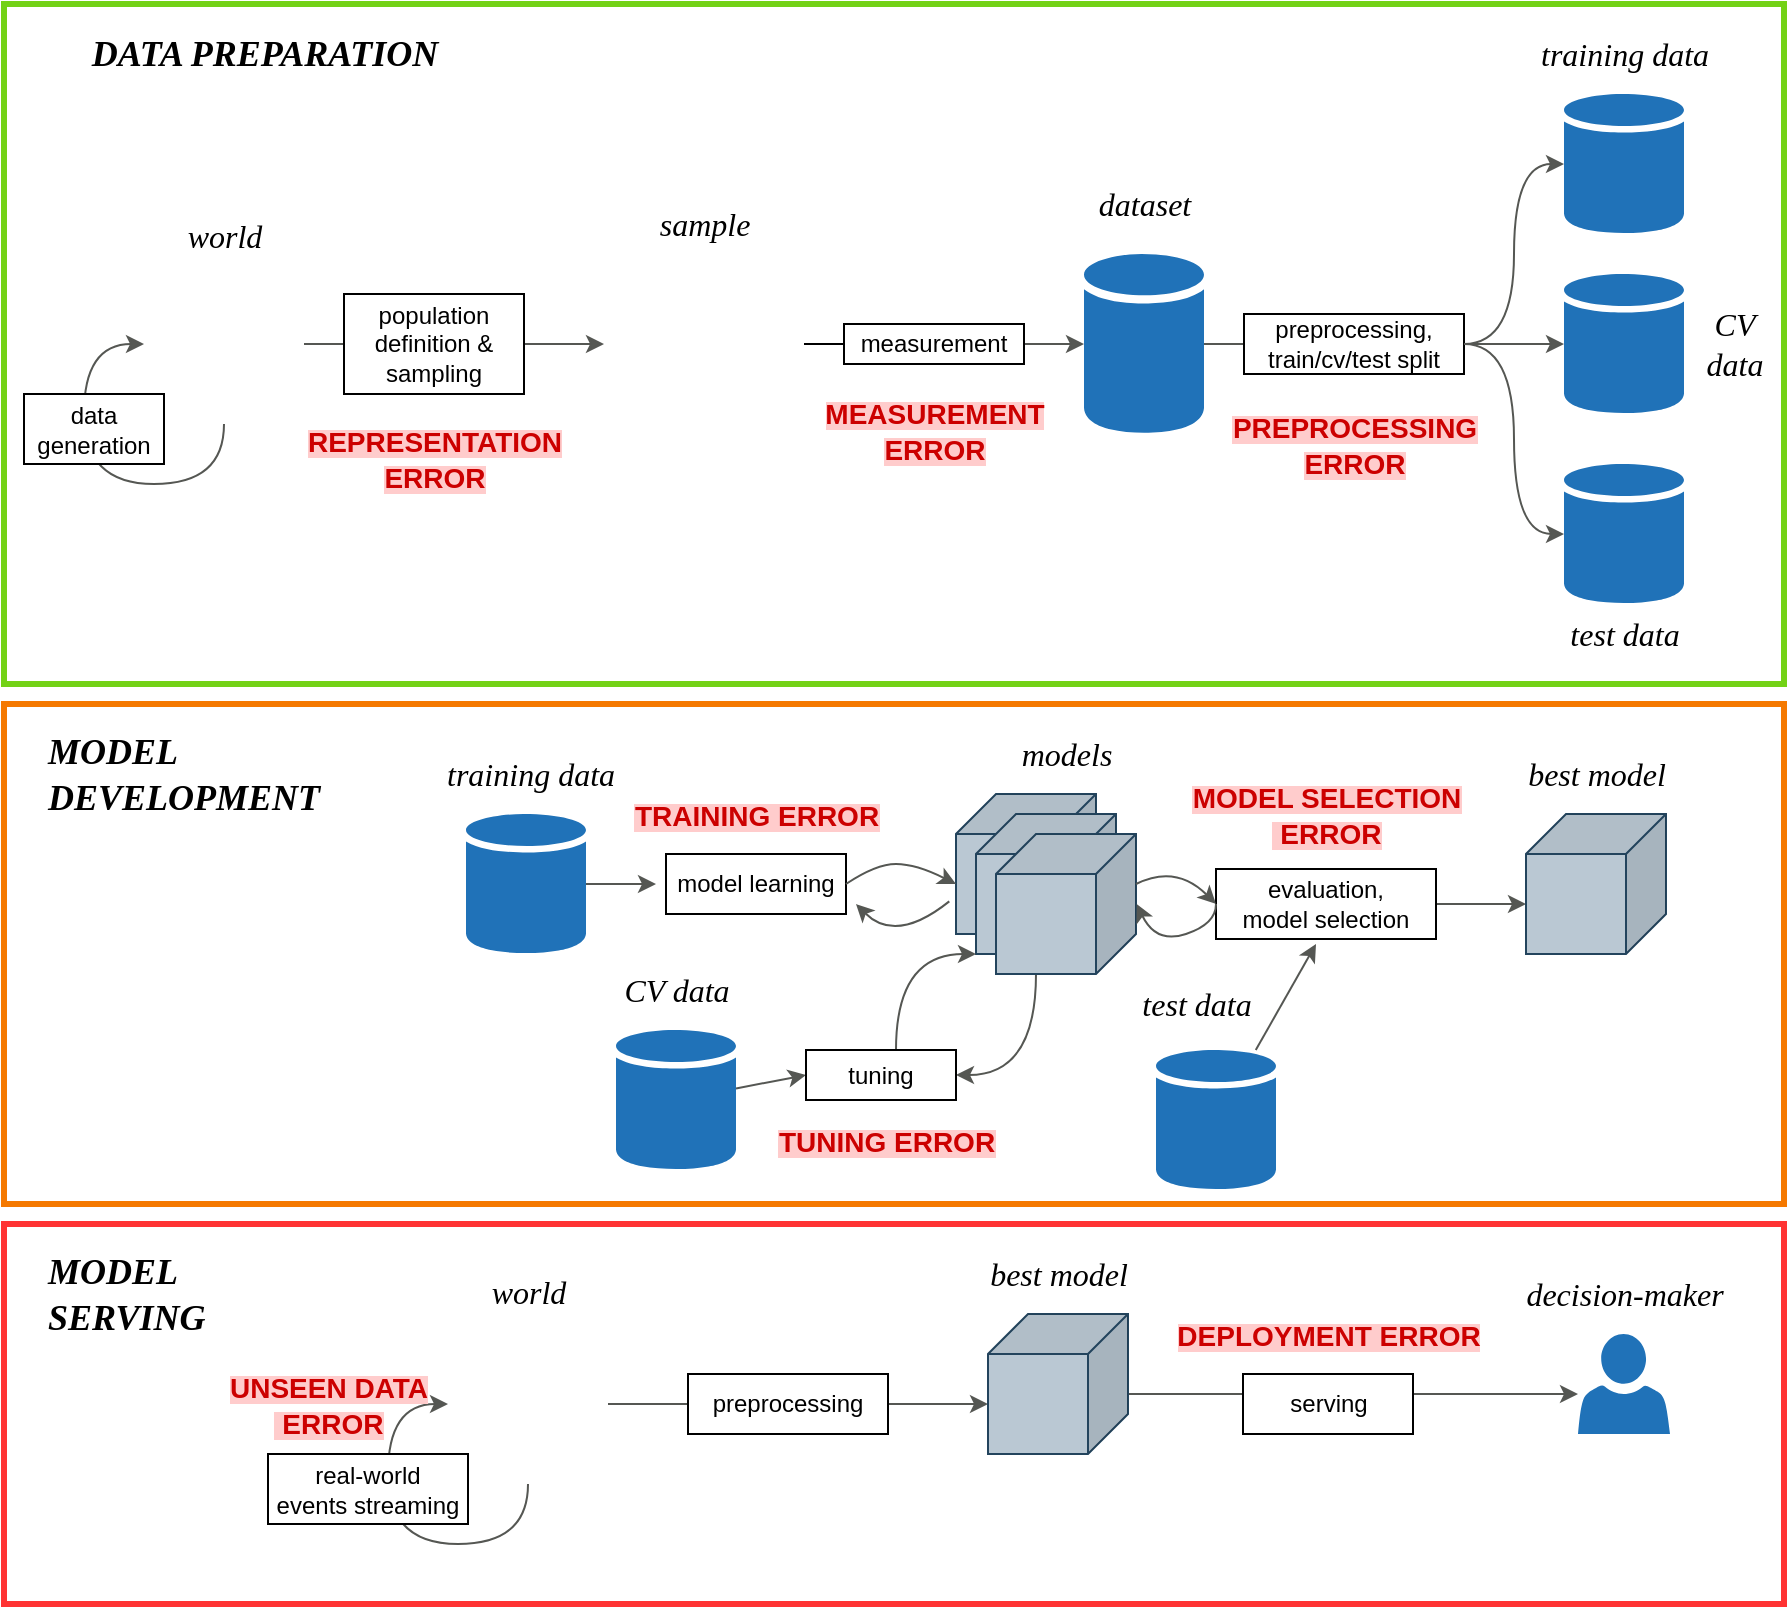 <mxfile version="21.0.7"><diagram name="Page-1" id="UoKeEZk8qrJiN1z6IXMx"><mxGraphModel dx="2212" dy="766" grid="1" gridSize="10" guides="1" tooltips="1" connect="1" arrows="1" fold="1" page="1" pageScale="1" pageWidth="850" pageHeight="1100" math="0" shadow="0"><root><mxCell id="0"/><mxCell id="1" parent="0"/><mxCell id="5Q4gcwFhn1eUK5E1_kNt-130" value="" style="rounded=0;whiteSpace=wrap;html=1;glass=0;fillColor=none;strokeWidth=3;strokeColor=#ff3333;" parent="1" vertex="1"><mxGeometry y="640" width="890" height="190" as="geometry"/></mxCell><mxCell id="5Q4gcwFhn1eUK5E1_kNt-127" value="" style="rounded=0;whiteSpace=wrap;html=1;glass=0;fillColor=none;strokeWidth=3;strokeColor=#f57900;" parent="1" vertex="1"><mxGeometry y="380" width="890" height="250" as="geometry"/></mxCell><mxCell id="5Q4gcwFhn1eUK5E1_kNt-125" value="" style="rounded=0;whiteSpace=wrap;html=1;glass=0;fillColor=none;strokeWidth=3;strokeColor=#73d216;" parent="1" vertex="1"><mxGeometry y="30" width="890" height="340" as="geometry"/></mxCell><mxCell id="5Q4gcwFhn1eUK5E1_kNt-5" style="edgeStyle=orthogonalEdgeStyle;rounded=0;orthogonalLoop=1;jettySize=auto;html=1;endArrow=classic;endFill=1;entryX=0;entryY=0.5;entryDx=0;entryDy=0;strokeColor=#555753;" parent="1" source="5Q4gcwFhn1eUK5E1_kNt-1" target="5Q4gcwFhn1eUK5E1_kNt-7" edge="1"><mxGeometry relative="1" as="geometry"><mxPoint x="290" y="200" as="targetPoint"/></mxGeometry></mxCell><mxCell id="5Q4gcwFhn1eUK5E1_kNt-30" style="edgeStyle=orthogonalEdgeStyle;rounded=0;orthogonalLoop=1;jettySize=auto;html=1;curved=1;entryX=0;entryY=0.5;entryDx=0;entryDy=0;strokeColor=#555753;" parent="1" source="5Q4gcwFhn1eUK5E1_kNt-1" target="5Q4gcwFhn1eUK5E1_kNt-1" edge="1"><mxGeometry relative="1" as="geometry"><mxPoint x="90" y="300" as="targetPoint"/><Array as="points"><mxPoint x="110" y="270"/><mxPoint x="40" y="270"/><mxPoint x="40" y="200"/></Array></mxGeometry></mxCell><mxCell id="5Q4gcwFhn1eUK5E1_kNt-1" value="" style="shape=image;html=1;verticalAlign=top;verticalLabelPosition=bottom;labelBackgroundColor=#ffffff;imageAspect=0;aspect=fixed;image=https://cdn2.iconfinder.com/data/icons/whcompare-isometric-web-hosting-servers/50/connected-globe-128.png" parent="1" vertex="1"><mxGeometry x="70" y="160" width="80" height="80" as="geometry"/></mxCell><mxCell id="5Q4gcwFhn1eUK5E1_kNt-6" value="population definition &amp;amp;&lt;br&gt;sampling" style="rounded=0;whiteSpace=wrap;html=1;spacing=0;" parent="1" vertex="1"><mxGeometry x="170" y="175" width="90" height="50" as="geometry"/></mxCell><mxCell id="5Q4gcwFhn1eUK5E1_kNt-11" style="edgeStyle=orthogonalEdgeStyle;rounded=0;orthogonalLoop=1;jettySize=auto;html=1;startArrow=none;strokeColor=#555753;" parent="1" source="5Q4gcwFhn1eUK5E1_kNt-12" target="5Q4gcwFhn1eUK5E1_kNt-10" edge="1"><mxGeometry relative="1" as="geometry"/></mxCell><mxCell id="5Q4gcwFhn1eUK5E1_kNt-7" value="" style="shape=image;verticalLabelPosition=bottom;labelBackgroundColor=default;verticalAlign=top;aspect=fixed;imageAspect=0;image=https://www.seekpng.com/png/full/302-3022057_manpower-hr-people-icon-png.png;" parent="1" vertex="1"><mxGeometry x="300" y="161.73" width="100" height="76.54" as="geometry"/></mxCell><mxCell id="5Q4gcwFhn1eUK5E1_kNt-18" style="edgeStyle=orthogonalEdgeStyle;rounded=0;orthogonalLoop=1;jettySize=auto;html=1;endArrow=none;endFill=0;strokeColor=#555753;" parent="1" source="5Q4gcwFhn1eUK5E1_kNt-10" edge="1"><mxGeometry relative="1" as="geometry"><mxPoint x="630" y="200" as="targetPoint"/></mxGeometry></mxCell><mxCell id="5Q4gcwFhn1eUK5E1_kNt-10" value="" style="sketch=0;shadow=0;dashed=0;html=1;strokeColor=none;labelPosition=center;verticalLabelPosition=bottom;verticalAlign=top;outlineConnect=0;align=center;shape=mxgraph.office.databases.database;fillColor=#2072B8;" parent="1" vertex="1"><mxGeometry x="540" y="155" width="60" height="90" as="geometry"/></mxCell><mxCell id="5Q4gcwFhn1eUK5E1_kNt-14" value="" style="edgeStyle=orthogonalEdgeStyle;rounded=0;orthogonalLoop=1;jettySize=auto;html=1;endArrow=none;" parent="1" source="5Q4gcwFhn1eUK5E1_kNt-7" target="5Q4gcwFhn1eUK5E1_kNt-12" edge="1"><mxGeometry relative="1" as="geometry"><mxPoint x="400" y="200" as="sourcePoint"/><mxPoint x="530" y="200" as="targetPoint"/></mxGeometry></mxCell><mxCell id="5Q4gcwFhn1eUK5E1_kNt-12" value="measurement" style="rounded=0;whiteSpace=wrap;html=1;" parent="1" vertex="1"><mxGeometry x="420" y="190" width="90" height="20" as="geometry"/></mxCell><mxCell id="5Q4gcwFhn1eUK5E1_kNt-29" style="edgeStyle=orthogonalEdgeStyle;rounded=0;orthogonalLoop=1;jettySize=auto;html=1;strokeColor=#555753;" parent="1" source="5Q4gcwFhn1eUK5E1_kNt-16" target="5Q4gcwFhn1eUK5E1_kNt-24" edge="1"><mxGeometry relative="1" as="geometry"/></mxCell><mxCell id="5Q4gcwFhn1eUK5E1_kNt-16" value="preprocessing,&lt;br&gt;train/cv/test split" style="rounded=0;whiteSpace=wrap;html=1;" parent="1" vertex="1"><mxGeometry x="620" y="185" width="110" height="30" as="geometry"/></mxCell><mxCell id="5Q4gcwFhn1eUK5E1_kNt-26" style="edgeStyle=orthogonalEdgeStyle;rounded=0;orthogonalLoop=1;jettySize=auto;html=1;entryX=1;entryY=0.5;entryDx=0;entryDy=0;startArrow=classic;startFill=1;endArrow=none;endFill=0;curved=1;strokeColor=#555753;" parent="1" source="5Q4gcwFhn1eUK5E1_kNt-19" target="5Q4gcwFhn1eUK5E1_kNt-16" edge="1"><mxGeometry relative="1" as="geometry"/></mxCell><mxCell id="5Q4gcwFhn1eUK5E1_kNt-19" value="" style="sketch=0;shadow=0;dashed=0;html=1;strokeColor=none;labelPosition=center;verticalLabelPosition=bottom;verticalAlign=top;outlineConnect=0;align=center;shape=mxgraph.office.databases.database;fillColor=#2072B8;" parent="1" vertex="1"><mxGeometry x="780" y="75" width="60" height="70" as="geometry"/></mxCell><mxCell id="5Q4gcwFhn1eUK5E1_kNt-28" style="edgeStyle=orthogonalEdgeStyle;rounded=0;orthogonalLoop=1;jettySize=auto;html=1;entryX=1;entryY=0.5;entryDx=0;entryDy=0;startArrow=classic;startFill=1;endArrow=none;endFill=0;curved=1;strokeColor=#555753;" parent="1" source="5Q4gcwFhn1eUK5E1_kNt-20" target="5Q4gcwFhn1eUK5E1_kNt-16" edge="1"><mxGeometry relative="1" as="geometry"/></mxCell><mxCell id="5Q4gcwFhn1eUK5E1_kNt-20" value="" style="sketch=0;shadow=0;dashed=0;html=1;strokeColor=none;labelPosition=center;verticalLabelPosition=bottom;verticalAlign=top;outlineConnect=0;align=center;shape=mxgraph.office.databases.database;fillColor=#2072B8;" parent="1" vertex="1"><mxGeometry x="780" y="260" width="60" height="70" as="geometry"/></mxCell><mxCell id="5Q4gcwFhn1eUK5E1_kNt-24" value="" style="sketch=0;shadow=0;dashed=0;html=1;strokeColor=none;labelPosition=center;verticalLabelPosition=bottom;verticalAlign=top;outlineConnect=0;align=center;shape=mxgraph.office.databases.database;fillColor=#2072B8;" parent="1" vertex="1"><mxGeometry x="780" y="165" width="60" height="70" as="geometry"/></mxCell><mxCell id="5Q4gcwFhn1eUK5E1_kNt-31" value="data&lt;br&gt;generation" style="rounded=0;whiteSpace=wrap;html=1;" parent="1" vertex="1"><mxGeometry x="10" y="225" width="70" height="35" as="geometry"/></mxCell><mxCell id="5Q4gcwFhn1eUK5E1_kNt-32" value="&lt;font style=&quot;font-size: 17px;&quot; data-font-src=&quot;https://fonts.googleapis.com/css?family=Berkshire+Swash&quot; face=&quot;Berkshire Swash&quot;&gt;&lt;i&gt;&lt;font data-font-src=&quot;https://fonts.googleapis.com/css?family=Merienda+One+&quot; style=&quot;font-size: 17px;&quot;&gt;&lt;font style=&quot;font-size: 17px;&quot;&gt;&lt;font style=&quot;font-size: 17px;&quot;&gt;&lt;font style=&quot;font-size: 17px;&quot;&gt;&lt;font style=&quot;font-size: 17px;&quot;&gt;&lt;font style=&quot;font-size: 16px;&quot;&gt;world&lt;/font&gt;&lt;/font&gt;&lt;/font&gt;&lt;/font&gt;&lt;/font&gt;&lt;/font&gt;&lt;/i&gt;&lt;/font&gt;" style="text;html=1;align=center;verticalAlign=middle;resizable=0;points=[];autosize=1;strokeColor=none;fillColor=none;" parent="1" vertex="1"><mxGeometry x="80" y="131.73" width="60" height="30" as="geometry"/></mxCell><mxCell id="5Q4gcwFhn1eUK5E1_kNt-33" value="&lt;font style=&quot;font-size: 13px;&quot; face=&quot;Berkshire Swash&quot;&gt;&lt;i&gt;&lt;font style=&quot;font-size: 14px;&quot;&gt;&lt;font style=&quot;font-size: 15px;&quot;&gt;&lt;font style=&quot;font-size: 16px;&quot;&gt;sample&lt;/font&gt;&lt;/font&gt;&lt;/font&gt;&lt;/i&gt;&lt;/font&gt;" style="text;html=1;align=center;verticalAlign=middle;resizable=0;points=[];autosize=1;strokeColor=none;fillColor=none;" parent="1" vertex="1"><mxGeometry x="315" y="125" width="70" height="30" as="geometry"/></mxCell><mxCell id="5Q4gcwFhn1eUK5E1_kNt-34" value="&lt;font style=&quot;font-size: 13px;&quot; face=&quot;Berkshire Swash&quot;&gt;&lt;i&gt;&lt;font style=&quot;font-size: 14px;&quot;&gt;&lt;font style=&quot;font-size: 15px;&quot;&gt;&lt;font style=&quot;font-size: 16px;&quot;&gt;dataset&lt;/font&gt;&lt;/font&gt;&lt;/font&gt;&lt;/i&gt;&lt;/font&gt;" style="text;html=1;align=center;verticalAlign=middle;resizable=0;points=[];autosize=1;strokeColor=none;fillColor=none;" parent="1" vertex="1"><mxGeometry x="535" y="115" width="70" height="30" as="geometry"/></mxCell><mxCell id="5Q4gcwFhn1eUK5E1_kNt-35" value="&lt;div&gt;&lt;font data-font-src=&quot;https://fonts.googleapis.com/css?family=Berkshire+Swash&quot; style=&quot;font-size: 13px;&quot; face=&quot;Berkshire Swash&quot;&gt;&lt;i&gt;&lt;font style=&quot;font-size: 14px;&quot;&gt;&lt;font style=&quot;font-size: 15px;&quot;&gt;&lt;font style=&quot;font-size: 16px;&quot;&gt;training data&lt;/font&gt;&lt;/font&gt;&lt;/font&gt;&lt;/i&gt;&lt;/font&gt;&lt;/div&gt;" style="text;html=1;align=center;verticalAlign=middle;resizable=0;points=[];autosize=1;strokeColor=none;fillColor=none;" parent="1" vertex="1"><mxGeometry x="755" y="40" width="110" height="30" as="geometry"/></mxCell><mxCell id="5Q4gcwFhn1eUK5E1_kNt-36" value="&lt;div&gt;&lt;font data-font-src=&quot;https://fonts.googleapis.com/css?family=Berkshire+Swash&quot; style=&quot;font-size: 13px;&quot; face=&quot;Berkshire Swash&quot;&gt;&lt;i&gt;&lt;font style=&quot;font-size: 14px;&quot;&gt;&lt;font style=&quot;font-size: 15px;&quot;&gt;&lt;font style=&quot;font-size: 16px;&quot;&gt;CV&lt;br&gt;&lt;/font&gt;&lt;/font&gt;&lt;/font&gt;&lt;/i&gt;&lt;/font&gt;&lt;/div&gt;&lt;div&gt;&lt;font data-font-src=&quot;https://fonts.googleapis.com/css?family=Berkshire+Swash&quot; style=&quot;font-size: 13px;&quot; face=&quot;Berkshire Swash&quot;&gt;&lt;i&gt;&lt;font style=&quot;font-size: 14px;&quot;&gt;&lt;font style=&quot;font-size: 15px;&quot;&gt;&lt;font style=&quot;font-size: 16px;&quot;&gt;data&lt;/font&gt;&lt;/font&gt;&lt;/font&gt;&lt;/i&gt;&lt;/font&gt;&lt;/div&gt;" style="text;html=1;align=center;verticalAlign=middle;resizable=0;points=[];autosize=1;strokeColor=none;fillColor=none;" parent="1" vertex="1"><mxGeometry x="840" y="175" width="50" height="50" as="geometry"/></mxCell><mxCell id="5Q4gcwFhn1eUK5E1_kNt-37" value="&lt;div&gt;&lt;font data-font-src=&quot;https://fonts.googleapis.com/css?family=Berkshire+Swash&quot; style=&quot;font-size: 13px;&quot; face=&quot;Berkshire Swash&quot;&gt;&lt;i&gt;&lt;font style=&quot;font-size: 14px;&quot;&gt;&lt;font style=&quot;font-size: 15px;&quot;&gt;&lt;font style=&quot;font-size: 16px;&quot;&gt;test data&lt;/font&gt;&lt;/font&gt;&lt;/font&gt;&lt;/i&gt;&lt;/font&gt;&lt;/div&gt;" style="text;html=1;align=center;verticalAlign=middle;resizable=0;points=[];autosize=1;strokeColor=none;fillColor=none;" parent="1" vertex="1"><mxGeometry x="770" y="330" width="80" height="30" as="geometry"/></mxCell><mxCell id="5Q4gcwFhn1eUK5E1_kNt-46" value="&lt;font style=&quot;background-color: rgb(255, 204, 204);&quot; color=&quot;#CC0000&quot;&gt;&lt;b&gt;&lt;font style=&quot;font-size: 15px;&quot;&gt;&lt;font style=&quot;font-size: 15px;&quot;&gt;&lt;font style=&quot;font-size: 15px;&quot;&gt;&lt;font style=&quot;font-size: 15px;&quot;&gt;&lt;font style=&quot;font-size: 14px;&quot;&gt;&lt;font style=&quot;font-size: 14px;&quot;&gt;PREPROCESSING&lt;br&gt; ERROR&lt;br&gt;&lt;/font&gt;&lt;/font&gt;&lt;/font&gt;&lt;/font&gt;&lt;/font&gt;&lt;/font&gt;&lt;/b&gt;&lt;/font&gt;" style="text;html=1;align=center;verticalAlign=middle;resizable=0;points=[];autosize=1;strokeColor=none;fillColor=none;" parent="1" vertex="1"><mxGeometry x="605" y="225" width="140" height="50" as="geometry"/></mxCell><mxCell id="5Q4gcwFhn1eUK5E1_kNt-65" style="edgeStyle=orthogonalEdgeStyle;rounded=0;orthogonalLoop=1;jettySize=auto;html=1;strokeColor=#555753;" parent="1" source="5Q4gcwFhn1eUK5E1_kNt-47" edge="1"><mxGeometry relative="1" as="geometry"><mxPoint x="326" y="470" as="targetPoint"/></mxGeometry></mxCell><mxCell id="5Q4gcwFhn1eUK5E1_kNt-47" value="" style="sketch=0;shadow=0;dashed=0;html=1;strokeColor=none;labelPosition=center;verticalLabelPosition=bottom;verticalAlign=top;outlineConnect=0;align=center;shape=mxgraph.office.databases.database;fillColor=#2072B8;" parent="1" vertex="1"><mxGeometry x="231" y="435" width="60" height="70" as="geometry"/></mxCell><mxCell id="5Q4gcwFhn1eUK5E1_kNt-48" value="&lt;div&gt;&lt;font data-font-src=&quot;https://fonts.googleapis.com/css?family=Berkshire+Swash&quot; style=&quot;font-size: 13px;&quot; face=&quot;Berkshire Swash&quot;&gt;&lt;i&gt;&lt;font style=&quot;font-size: 14px;&quot;&gt;&lt;font style=&quot;font-size: 15px;&quot;&gt;&lt;font style=&quot;font-size: 16px;&quot;&gt;training data&lt;/font&gt;&lt;/font&gt;&lt;/font&gt;&lt;/i&gt;&lt;/font&gt;&lt;/div&gt;" style="text;html=1;align=center;verticalAlign=middle;resizable=0;points=[];autosize=1;strokeColor=none;fillColor=none;" parent="1" vertex="1"><mxGeometry x="208" y="400" width="110" height="30" as="geometry"/></mxCell><mxCell id="5Q4gcwFhn1eUK5E1_kNt-54" value="" style="shape=cube;whiteSpace=wrap;html=1;boundedLbl=1;backgroundOutline=1;darkOpacity=0.05;darkOpacity2=0.1;direction=east;shadow=0;flipH=1;fillColor=#bac8d3;strokeColor=#23445d;" parent="1" vertex="1"><mxGeometry x="476" y="425" width="70" height="70" as="geometry"/></mxCell><mxCell id="5Q4gcwFhn1eUK5E1_kNt-56" value="" style="shape=cube;whiteSpace=wrap;html=1;boundedLbl=1;backgroundOutline=1;darkOpacity=0.05;darkOpacity2=0.1;direction=east;shadow=0;flipH=1;fillColor=#bac8d3;strokeColor=#23445d;" parent="1" vertex="1"><mxGeometry x="486" y="435" width="70" height="70" as="geometry"/></mxCell><mxCell id="5Q4gcwFhn1eUK5E1_kNt-71" style="edgeStyle=orthogonalEdgeStyle;rounded=0;orthogonalLoop=1;jettySize=auto;html=1;entryX=1;entryY=0.5;entryDx=0;entryDy=0;curved=1;strokeColor=#555753;" parent="1" source="5Q4gcwFhn1eUK5E1_kNt-57" target="5Q4gcwFhn1eUK5E1_kNt-69" edge="1"><mxGeometry relative="1" as="geometry"><Array as="points"><mxPoint x="516" y="566"/></Array></mxGeometry></mxCell><mxCell id="5Q4gcwFhn1eUK5E1_kNt-57" value="" style="shape=cube;whiteSpace=wrap;html=1;boundedLbl=1;backgroundOutline=1;darkOpacity=0.05;darkOpacity2=0.1;direction=east;shadow=0;flipH=1;fillColor=#bac8d3;strokeColor=#23445d;" parent="1" vertex="1"><mxGeometry x="496" y="445" width="70" height="70" as="geometry"/></mxCell><mxCell id="5Q4gcwFhn1eUK5E1_kNt-58" value="model learning" style="rounded=0;whiteSpace=wrap;html=1;" parent="1" vertex="1"><mxGeometry x="331" y="455" width="90" height="30" as="geometry"/></mxCell><mxCell id="5Q4gcwFhn1eUK5E1_kNt-60" value="" style="curved=1;endArrow=classic;html=1;rounded=0;exitX=1;exitY=0.5;exitDx=0;exitDy=0;entryX=0;entryY=0;entryDx=70;entryDy=45;entryPerimeter=0;strokeColor=#555753;" parent="1" source="5Q4gcwFhn1eUK5E1_kNt-58" target="5Q4gcwFhn1eUK5E1_kNt-54" edge="1"><mxGeometry width="50" height="50" relative="1" as="geometry"><mxPoint x="606" y="480" as="sourcePoint"/><mxPoint x="656" y="430" as="targetPoint"/><Array as="points"><mxPoint x="436" y="460"/><mxPoint x="456" y="460"/></Array></mxGeometry></mxCell><mxCell id="5Q4gcwFhn1eUK5E1_kNt-64" value="" style="curved=1;endArrow=classic;html=1;rounded=0;exitX=1.048;exitY=0.767;exitDx=0;exitDy=0;exitPerimeter=0;strokeColor=#555753;" parent="1" source="5Q4gcwFhn1eUK5E1_kNt-54" edge="1"><mxGeometry width="50" height="50" relative="1" as="geometry"><mxPoint x="606" y="480" as="sourcePoint"/><mxPoint x="426" y="480" as="targetPoint"/><Array as="points"><mxPoint x="446" y="500"/></Array></mxGeometry></mxCell><mxCell id="5Q4gcwFhn1eUK5E1_kNt-70" style="rounded=0;orthogonalLoop=1;jettySize=auto;html=1;entryX=0;entryY=0.5;entryDx=0;entryDy=0;strokeColor=#555753;" parent="1" source="5Q4gcwFhn1eUK5E1_kNt-66" target="5Q4gcwFhn1eUK5E1_kNt-69" edge="1"><mxGeometry relative="1" as="geometry"/></mxCell><mxCell id="5Q4gcwFhn1eUK5E1_kNt-66" value="" style="sketch=0;shadow=0;dashed=0;html=1;strokeColor=none;labelPosition=center;verticalLabelPosition=bottom;verticalAlign=top;outlineConnect=0;align=center;shape=mxgraph.office.databases.database;fillColor=#2072B8;" parent="1" vertex="1"><mxGeometry x="306" y="543" width="60" height="70" as="geometry"/></mxCell><mxCell id="5Q4gcwFhn1eUK5E1_kNt-67" value="&lt;div&gt;&lt;font style=&quot;font-size: 13px;&quot; face=&quot;Berkshire Swash&quot;&gt;&lt;i&gt;&lt;font style=&quot;font-size: 14px;&quot;&gt;&lt;font style=&quot;font-size: 15px;&quot;&gt;&lt;font style=&quot;font-size: 16px;&quot;&gt;CV data&lt;/font&gt;&lt;/font&gt;&lt;/font&gt;&lt;/i&gt;&lt;/font&gt;&lt;/div&gt;" style="text;html=1;align=center;verticalAlign=middle;resizable=0;points=[];autosize=1;strokeColor=none;fillColor=none;" parent="1" vertex="1"><mxGeometry x="296" y="508" width="80" height="30" as="geometry"/></mxCell><mxCell id="5Q4gcwFhn1eUK5E1_kNt-72" style="edgeStyle=orthogonalEdgeStyle;rounded=0;orthogonalLoop=1;jettySize=auto;html=1;curved=1;entryX=1;entryY=1;entryDx=0;entryDy=0;entryPerimeter=0;strokeColor=#555753;" parent="1" source="5Q4gcwFhn1eUK5E1_kNt-69" target="5Q4gcwFhn1eUK5E1_kNt-56" edge="1"><mxGeometry relative="1" as="geometry"><mxPoint x="476" y="500" as="targetPoint"/><Array as="points"><mxPoint x="446" y="505"/></Array></mxGeometry></mxCell><mxCell id="5Q4gcwFhn1eUK5E1_kNt-69" value="tuning" style="rounded=0;whiteSpace=wrap;html=1;" parent="1" vertex="1"><mxGeometry x="401" y="553" width="75" height="25" as="geometry"/></mxCell><mxCell id="5Q4gcwFhn1eUK5E1_kNt-93" style="rounded=0;orthogonalLoop=1;jettySize=auto;html=1;strokeColor=#555753;" parent="1" source="5Q4gcwFhn1eUK5E1_kNt-73" edge="1"><mxGeometry relative="1" as="geometry"><mxPoint x="656.0" y="500" as="targetPoint"/></mxGeometry></mxCell><mxCell id="5Q4gcwFhn1eUK5E1_kNt-73" value="" style="sketch=0;shadow=0;dashed=0;html=1;strokeColor=none;labelPosition=center;verticalLabelPosition=bottom;verticalAlign=top;outlineConnect=0;align=center;shape=mxgraph.office.databases.database;fillColor=#2072B8;" parent="1" vertex="1"><mxGeometry x="576" y="553" width="60" height="70" as="geometry"/></mxCell><mxCell id="5Q4gcwFhn1eUK5E1_kNt-74" value="&lt;div&gt;&lt;font style=&quot;font-size: 13px;&quot; face=&quot;Berkshire Swash&quot;&gt;&lt;i&gt;&lt;font style=&quot;font-size: 14px;&quot;&gt;&lt;font style=&quot;font-size: 15px;&quot;&gt;&lt;font style=&quot;font-size: 16px;&quot;&gt;test data&lt;/font&gt;&lt;/font&gt;&lt;/font&gt;&lt;/i&gt;&lt;/font&gt;&lt;/div&gt;" style="text;html=1;align=center;verticalAlign=middle;resizable=0;points=[];autosize=1;strokeColor=none;fillColor=none;" parent="1" vertex="1"><mxGeometry x="556" y="515" width="80" height="30" as="geometry"/></mxCell><mxCell id="5Q4gcwFhn1eUK5E1_kNt-92" style="edgeStyle=orthogonalEdgeStyle;rounded=0;orthogonalLoop=1;jettySize=auto;html=1;entryX=0;entryY=0;entryDx=70;entryDy=45;entryPerimeter=0;strokeColor=#555753;" parent="1" source="5Q4gcwFhn1eUK5E1_kNt-75" target="5Q4gcwFhn1eUK5E1_kNt-77" edge="1"><mxGeometry relative="1" as="geometry"/></mxCell><mxCell id="5Q4gcwFhn1eUK5E1_kNt-75" value="&lt;div&gt;evaluation,&lt;/div&gt;&lt;div&gt;model selection&lt;br&gt;&lt;/div&gt;" style="rounded=0;whiteSpace=wrap;html=1;" parent="1" vertex="1"><mxGeometry x="606" y="462.5" width="110" height="35" as="geometry"/></mxCell><mxCell id="5Q4gcwFhn1eUK5E1_kNt-77" value="" style="shape=cube;whiteSpace=wrap;html=1;boundedLbl=1;backgroundOutline=1;darkOpacity=0.05;darkOpacity2=0.1;direction=east;shadow=0;flipH=1;fillColor=#bac8d3;strokeColor=#23445d;" parent="1" vertex="1"><mxGeometry x="761" y="435" width="70" height="70" as="geometry"/></mxCell><mxCell id="5Q4gcwFhn1eUK5E1_kNt-90" value="" style="curved=1;endArrow=classic;html=1;rounded=0;exitX=0;exitY=0;exitDx=0;exitDy=25;exitPerimeter=0;entryX=0;entryY=0.5;entryDx=0;entryDy=0;strokeColor=#555753;" parent="1" source="5Q4gcwFhn1eUK5E1_kNt-57" target="5Q4gcwFhn1eUK5E1_kNt-75" edge="1"><mxGeometry width="50" height="50" relative="1" as="geometry"><mxPoint x="566" y="580" as="sourcePoint"/><mxPoint x="616" y="530" as="targetPoint"/><Array as="points"><mxPoint x="586" y="460"/></Array></mxGeometry></mxCell><mxCell id="5Q4gcwFhn1eUK5E1_kNt-91" value="" style="curved=1;endArrow=classic;html=1;rounded=0;entryX=-0.005;entryY=0.5;entryDx=0;entryDy=0;entryPerimeter=0;strokeColor=#555753;" parent="1" target="5Q4gcwFhn1eUK5E1_kNt-57" edge="1"><mxGeometry width="50" height="50" relative="1" as="geometry"><mxPoint x="606" y="480" as="sourcePoint"/><mxPoint x="616" y="440" as="targetPoint"/><Array as="points"><mxPoint x="606" y="490"/><mxPoint x="576" y="500"/></Array></mxGeometry></mxCell><mxCell id="5Q4gcwFhn1eUK5E1_kNt-94" value="&lt;div&gt;&lt;font style=&quot;font-size: 13px;&quot; face=&quot;Berkshire Swash&quot;&gt;&lt;i&gt;&lt;font style=&quot;font-size: 14px;&quot;&gt;&lt;font style=&quot;font-size: 15px;&quot;&gt;&lt;font style=&quot;font-size: 16px;&quot;&gt;models&lt;/font&gt;&lt;/font&gt;&lt;/font&gt;&lt;/i&gt;&lt;/font&gt;&lt;/div&gt;" style="text;html=1;align=center;verticalAlign=middle;resizable=0;points=[];autosize=1;strokeColor=none;fillColor=none;" parent="1" vertex="1"><mxGeometry x="496" y="390" width="70" height="30" as="geometry"/></mxCell><mxCell id="5Q4gcwFhn1eUK5E1_kNt-95" value="&lt;div&gt;&lt;font style=&quot;font-size: 13px;&quot; face=&quot;Berkshire Swash&quot;&gt;&lt;i&gt;&lt;font style=&quot;font-size: 14px;&quot;&gt;&lt;font style=&quot;font-size: 15px;&quot;&gt;&lt;font style=&quot;font-size: 16px;&quot;&gt;best model&lt;/font&gt;&lt;/font&gt;&lt;/font&gt;&lt;/i&gt;&lt;/font&gt;&lt;/div&gt;" style="text;html=1;align=center;verticalAlign=middle;resizable=0;points=[];autosize=1;strokeColor=none;fillColor=none;" parent="1" vertex="1"><mxGeometry x="746" y="400" width="100" height="30" as="geometry"/></mxCell><mxCell id="5Q4gcwFhn1eUK5E1_kNt-96" value="&lt;font style=&quot;background-color: rgb(255, 204, 204);&quot; color=&quot;#CC0000&quot;&gt;&lt;b&gt;&lt;font style=&quot;font-size: 15px;&quot;&gt;&lt;font style=&quot;font-size: 15px;&quot;&gt;&lt;font style=&quot;font-size: 15px;&quot;&gt;&lt;font style=&quot;font-size: 15px;&quot;&gt;&lt;font style=&quot;font-size: 14px;&quot;&gt;&lt;font style=&quot;font-size: 14px;&quot;&gt;TRAINING ERROR&lt;br&gt;&lt;/font&gt;&lt;/font&gt;&lt;/font&gt;&lt;/font&gt;&lt;/font&gt;&lt;/font&gt;&lt;/b&gt;&lt;/font&gt;" style="text;html=1;align=center;verticalAlign=middle;resizable=0;points=[];autosize=1;strokeColor=none;fillColor=none;" parent="1" vertex="1"><mxGeometry x="301" y="420" width="150" height="30" as="geometry"/></mxCell><mxCell id="5Q4gcwFhn1eUK5E1_kNt-97" value="&lt;font style=&quot;background-color: rgb(255, 204, 204);&quot; color=&quot;#CC0000&quot;&gt;&lt;b&gt;&lt;font style=&quot;font-size: 15px;&quot;&gt;&lt;font style=&quot;font-size: 15px;&quot;&gt;&lt;font style=&quot;font-size: 15px;&quot;&gt;&lt;font style=&quot;font-size: 15px;&quot;&gt;&lt;font style=&quot;font-size: 14px;&quot;&gt;&lt;font style=&quot;font-size: 14px;&quot;&gt;TUNING ERROR&lt;br&gt;&lt;/font&gt;&lt;/font&gt;&lt;/font&gt;&lt;/font&gt;&lt;/font&gt;&lt;/font&gt;&lt;/b&gt;&lt;/font&gt;" style="text;html=1;align=center;verticalAlign=middle;resizable=0;points=[];autosize=1;strokeColor=none;fillColor=none;" parent="1" vertex="1"><mxGeometry x="376" y="583" width="130" height="30" as="geometry"/></mxCell><mxCell id="5Q4gcwFhn1eUK5E1_kNt-98" value="&lt;div&gt;&lt;font style=&quot;background-color: rgb(255, 204, 204);&quot; color=&quot;#CC0000&quot;&gt;&lt;b&gt;&lt;font style=&quot;font-size: 15px;&quot;&gt;&lt;font style=&quot;font-size: 15px;&quot;&gt;&lt;font style=&quot;font-size: 15px;&quot;&gt;&lt;font style=&quot;font-size: 15px;&quot;&gt;&lt;font style=&quot;font-size: 14px;&quot;&gt;&lt;font style=&quot;font-size: 14px;&quot;&gt;MODEL SELECTION&lt;/font&gt;&lt;/font&gt;&lt;/font&gt;&lt;/font&gt;&lt;/font&gt;&lt;/font&gt;&lt;/b&gt;&lt;/font&gt;&lt;/div&gt;&lt;div&gt;&lt;font style=&quot;background-color: rgb(255, 204, 204);&quot; color=&quot;#CC0000&quot;&gt;&lt;b&gt;&lt;font style=&quot;font-size: 15px;&quot;&gt;&lt;font style=&quot;font-size: 15px;&quot;&gt;&lt;font style=&quot;font-size: 15px;&quot;&gt;&lt;font style=&quot;font-size: 15px;&quot;&gt;&lt;font style=&quot;font-size: 14px;&quot;&gt;&lt;font style=&quot;font-size: 14px;&quot;&gt;&amp;nbsp;ERROR&lt;/font&gt;&lt;/font&gt;&lt;/font&gt;&lt;/font&gt;&lt;/font&gt;&lt;/font&gt;&lt;/b&gt;&lt;/font&gt;&lt;/div&gt;" style="text;html=1;align=center;verticalAlign=middle;resizable=0;points=[];autosize=1;strokeColor=none;fillColor=none;" parent="1" vertex="1"><mxGeometry x="581" y="410" width="160" height="50" as="geometry"/></mxCell><mxCell id="5Q4gcwFhn1eUK5E1_kNt-100" style="edgeStyle=orthogonalEdgeStyle;rounded=0;orthogonalLoop=1;jettySize=auto;html=1;curved=1;entryX=0;entryY=0.5;entryDx=0;entryDy=0;strokeColor=#555753;" parent="1" source="5Q4gcwFhn1eUK5E1_kNt-101" target="5Q4gcwFhn1eUK5E1_kNt-101" edge="1"><mxGeometry relative="1" as="geometry"><mxPoint x="242" y="830" as="targetPoint"/><Array as="points"><mxPoint x="262" y="800"/><mxPoint x="192" y="800"/><mxPoint x="192" y="730"/></Array></mxGeometry></mxCell><mxCell id="5Q4gcwFhn1eUK5E1_kNt-108" style="edgeStyle=orthogonalEdgeStyle;rounded=0;orthogonalLoop=1;jettySize=auto;html=1;entryX=0;entryY=0;entryDx=70;entryDy=45;entryPerimeter=0;strokeColor=#555753;" parent="1" source="5Q4gcwFhn1eUK5E1_kNt-101" target="5Q4gcwFhn1eUK5E1_kNt-106" edge="1"><mxGeometry relative="1" as="geometry"/></mxCell><mxCell id="5Q4gcwFhn1eUK5E1_kNt-101" value="" style="shape=image;html=1;verticalAlign=top;verticalLabelPosition=bottom;labelBackgroundColor=#ffffff;imageAspect=0;aspect=fixed;image=https://cdn2.iconfinder.com/data/icons/whcompare-isometric-web-hosting-servers/50/connected-globe-128.png" parent="1" vertex="1"><mxGeometry x="222" y="690" width="80" height="80" as="geometry"/></mxCell><mxCell id="5Q4gcwFhn1eUK5E1_kNt-102" value="real-world&lt;br&gt;events streaming" style="rounded=0;whiteSpace=wrap;html=1;" parent="1" vertex="1"><mxGeometry x="132" y="755" width="100" height="35" as="geometry"/></mxCell><mxCell id="5Q4gcwFhn1eUK5E1_kNt-103" value="&lt;font style=&quot;font-size: 17px;&quot; data-font-src=&quot;https://fonts.googleapis.com/css?family=Berkshire+Swash&quot; face=&quot;Berkshire Swash&quot;&gt;&lt;i&gt;&lt;font data-font-src=&quot;https://fonts.googleapis.com/css?family=Merienda+One+&quot; style=&quot;font-size: 17px;&quot;&gt;&lt;font style=&quot;font-size: 17px;&quot;&gt;&lt;font style=&quot;font-size: 17px;&quot;&gt;&lt;font style=&quot;font-size: 17px;&quot;&gt;&lt;font style=&quot;font-size: 17px;&quot;&gt;&lt;font style=&quot;font-size: 16px;&quot;&gt;world&lt;/font&gt;&lt;/font&gt;&lt;/font&gt;&lt;/font&gt;&lt;/font&gt;&lt;/font&gt;&lt;/i&gt;&lt;/font&gt;" style="text;html=1;align=center;verticalAlign=middle;resizable=0;points=[];autosize=1;strokeColor=none;fillColor=none;" parent="1" vertex="1"><mxGeometry x="232" y="660" width="60" height="30" as="geometry"/></mxCell><mxCell id="5Q4gcwFhn1eUK5E1_kNt-118" style="edgeStyle=orthogonalEdgeStyle;rounded=0;orthogonalLoop=1;jettySize=auto;html=1;strokeColor=#555753;" parent="1" source="5Q4gcwFhn1eUK5E1_kNt-106" target="5Q4gcwFhn1eUK5E1_kNt-120" edge="1"><mxGeometry relative="1" as="geometry"><mxPoint x="752" y="725" as="targetPoint"/><Array as="points"><mxPoint x="752" y="725"/><mxPoint x="752" y="725"/></Array></mxGeometry></mxCell><mxCell id="5Q4gcwFhn1eUK5E1_kNt-106" value="" style="shape=cube;whiteSpace=wrap;html=1;boundedLbl=1;backgroundOutline=1;darkOpacity=0.05;darkOpacity2=0.1;direction=east;shadow=0;flipH=1;fillColor=#bac8d3;strokeColor=#23445d;" parent="1" vertex="1"><mxGeometry x="492" y="685" width="70" height="70" as="geometry"/></mxCell><mxCell id="5Q4gcwFhn1eUK5E1_kNt-107" value="&lt;div&gt;&lt;font style=&quot;font-size: 13px;&quot; face=&quot;Berkshire Swash&quot;&gt;&lt;i&gt;&lt;font style=&quot;font-size: 14px;&quot;&gt;&lt;font style=&quot;font-size: 15px;&quot;&gt;&lt;font style=&quot;font-size: 16px;&quot;&gt;best model&lt;/font&gt;&lt;/font&gt;&lt;/font&gt;&lt;/i&gt;&lt;/font&gt;&lt;/div&gt;" style="text;html=1;align=center;verticalAlign=middle;resizable=0;points=[];autosize=1;strokeColor=none;fillColor=none;" parent="1" vertex="1"><mxGeometry x="477" y="650" width="100" height="30" as="geometry"/></mxCell><mxCell id="5Q4gcwFhn1eUK5E1_kNt-109" value="preprocessing" style="rounded=0;whiteSpace=wrap;html=1;" parent="1" vertex="1"><mxGeometry x="342" y="715" width="100" height="30" as="geometry"/></mxCell><mxCell id="5Q4gcwFhn1eUK5E1_kNt-119" value="serving" style="rounded=0;whiteSpace=wrap;html=1;" parent="1" vertex="1"><mxGeometry x="619.5" y="715" width="85" height="30" as="geometry"/></mxCell><mxCell id="5Q4gcwFhn1eUK5E1_kNt-120" value="" style="sketch=0;pointerEvents=1;shadow=0;dashed=0;html=1;strokeColor=none;labelPosition=center;verticalLabelPosition=bottom;verticalAlign=top;outlineConnect=0;align=center;shape=mxgraph.office.users.user;fillColor=#2072B8;" parent="1" vertex="1"><mxGeometry x="787" y="695" width="46" height="50" as="geometry"/></mxCell><mxCell id="5Q4gcwFhn1eUK5E1_kNt-123" value="&lt;font style=&quot;background-color: rgb(255, 204, 204);&quot; color=&quot;#CC0000&quot;&gt;&lt;b&gt;&lt;font style=&quot;font-size: 15px;&quot;&gt;&lt;font style=&quot;font-size: 15px;&quot;&gt;&lt;font style=&quot;font-size: 15px;&quot;&gt;&lt;font style=&quot;font-size: 15px;&quot;&gt;&lt;font style=&quot;font-size: 14px;&quot;&gt;&lt;font style=&quot;font-size: 14px;&quot;&gt;DEPLOYMENT ERROR&lt;br&gt;&lt;/font&gt;&lt;/font&gt;&lt;/font&gt;&lt;/font&gt;&lt;/font&gt;&lt;/font&gt;&lt;/b&gt;&lt;/font&gt;" style="text;html=1;align=center;verticalAlign=middle;resizable=0;points=[];autosize=1;strokeColor=none;fillColor=none;" parent="1" vertex="1"><mxGeometry x="577" y="680" width="170" height="30" as="geometry"/></mxCell><mxCell id="5Q4gcwFhn1eUK5E1_kNt-124" value="&lt;div&gt;&lt;font style=&quot;background-color: rgb(255, 204, 204);&quot; color=&quot;#CC0000&quot;&gt;&lt;b&gt;&lt;font style=&quot;font-size: 15px;&quot;&gt;&lt;font style=&quot;font-size: 15px;&quot;&gt;&lt;font style=&quot;font-size: 15px;&quot;&gt;&lt;font style=&quot;font-size: 15px;&quot;&gt;&lt;font style=&quot;font-size: 14px;&quot;&gt;&lt;font style=&quot;font-size: 14px;&quot;&gt;UNSEEN DATA&lt;/font&gt;&lt;/font&gt;&lt;/font&gt;&lt;/font&gt;&lt;/font&gt;&lt;/font&gt;&lt;/b&gt;&lt;/font&gt;&lt;/div&gt;&lt;div&gt;&lt;font style=&quot;background-color: rgb(255, 204, 204);&quot; color=&quot;#CC0000&quot;&gt;&lt;b&gt;&lt;font style=&quot;font-size: 15px;&quot;&gt;&lt;font style=&quot;font-size: 15px;&quot;&gt;&lt;font style=&quot;font-size: 15px;&quot;&gt;&lt;font style=&quot;font-size: 15px;&quot;&gt;&lt;font style=&quot;font-size: 14px;&quot;&gt;&lt;font style=&quot;font-size: 14px;&quot;&gt;&amp;nbsp;ERROR&lt;/font&gt;&lt;/font&gt;&lt;/font&gt;&lt;/font&gt;&lt;/font&gt;&lt;/font&gt;&lt;/b&gt;&lt;/font&gt;&lt;/div&gt;" style="text;html=1;align=center;verticalAlign=middle;resizable=0;points=[];autosize=1;strokeColor=none;fillColor=none;" parent="1" vertex="1"><mxGeometry x="102" y="705" width="120" height="50" as="geometry"/></mxCell><mxCell id="5Q4gcwFhn1eUK5E1_kNt-126" value="&lt;b&gt;&lt;font data-font-src=&quot;https://fonts.googleapis.com/css?family=Merienda+One+&quot; style=&quot;font-size: 19px;&quot; face=&quot;Merienda One&quot;&gt;&lt;i&gt;&lt;font style=&quot;font-size: 19px;&quot;&gt;&lt;font style=&quot;font-size: 19px;&quot;&gt;&lt;font style=&quot;font-size: 19px;&quot;&gt;&lt;font style=&quot;font-size: 19px;&quot;&gt;&lt;font style=&quot;font-size: 18px;&quot;&gt;&lt;font style=&quot;font-size: 18px;&quot;&gt;DATA PREPARATION&lt;br&gt;&lt;/font&gt;&lt;/font&gt;&lt;/font&gt;&lt;/font&gt;&lt;/font&gt;&lt;/font&gt;&lt;/i&gt;&lt;/font&gt;&lt;/b&gt;" style="text;html=1;align=center;verticalAlign=middle;resizable=0;points=[];autosize=1;strokeColor=none;fillColor=none;" parent="1" vertex="1"><mxGeometry x="10" y="35" width="240" height="40" as="geometry"/></mxCell><mxCell id="5Q4gcwFhn1eUK5E1_kNt-128" value="&lt;div align=&quot;left&quot;&gt;&lt;b&gt;&lt;font data-font-src=&quot;https://fonts.googleapis.com/css?family=Merienda+One+&quot; style=&quot;font-size: 19px;&quot; face=&quot;Merienda One&quot;&gt;&lt;i&gt;&lt;font style=&quot;font-size: 19px;&quot;&gt;&lt;font style=&quot;font-size: 19px;&quot;&gt;&lt;font style=&quot;font-size: 19px;&quot;&gt;&lt;font style=&quot;font-size: 19px;&quot;&gt;&lt;font style=&quot;font-size: 18px;&quot;&gt;&lt;font style=&quot;font-size: 18px;&quot;&gt;MODEL&lt;/font&gt;&lt;/font&gt;&lt;/font&gt;&lt;/font&gt;&lt;/font&gt;&lt;/font&gt;&lt;/i&gt;&lt;/font&gt;&lt;/b&gt;&lt;/div&gt;&lt;div align=&quot;left&quot;&gt;&lt;b&gt;&lt;font data-font-src=&quot;https://fonts.googleapis.com/css?family=Merienda+One+&quot; style=&quot;font-size: 19px;&quot; face=&quot;Merienda One&quot;&gt;&lt;i&gt;&lt;font style=&quot;font-size: 19px;&quot;&gt;&lt;font style=&quot;font-size: 19px;&quot;&gt;&lt;font style=&quot;font-size: 19px;&quot;&gt;&lt;font style=&quot;font-size: 19px;&quot;&gt;&lt;font style=&quot;font-size: 18px;&quot;&gt;&lt;font style=&quot;font-size: 18px;&quot;&gt;DEVELOPMENT&lt;/font&gt;&lt;/font&gt;&lt;/font&gt;&lt;/font&gt;&lt;/font&gt;&lt;/font&gt;&lt;/i&gt;&lt;/font&gt;&lt;/b&gt;&lt;/div&gt;" style="text;html=1;align=left;verticalAlign=middle;resizable=0;points=[];autosize=1;strokeColor=none;fillColor=none;" parent="1" vertex="1"><mxGeometry x="20" y="385" width="190" height="60" as="geometry"/></mxCell><mxCell id="5Q4gcwFhn1eUK5E1_kNt-131" value="&lt;div align=&quot;left&quot;&gt;&lt;b&gt;&lt;font data-font-src=&quot;https://fonts.googleapis.com/css?family=Merienda+One+&quot; style=&quot;font-size: 19px;&quot; face=&quot;Merienda One&quot;&gt;&lt;i&gt;&lt;font style=&quot;font-size: 19px;&quot;&gt;&lt;font style=&quot;font-size: 19px;&quot;&gt;&lt;font style=&quot;font-size: 19px;&quot;&gt;&lt;font style=&quot;font-size: 19px;&quot;&gt;&lt;font style=&quot;font-size: 18px;&quot;&gt;&lt;font style=&quot;font-size: 18px;&quot;&gt;MODEL&lt;/font&gt;&lt;/font&gt;&lt;/font&gt;&lt;/font&gt;&lt;/font&gt;&lt;/font&gt;&lt;/i&gt;&lt;/font&gt;&lt;/b&gt;&lt;/div&gt;&lt;div align=&quot;left&quot;&gt;&lt;b&gt;&lt;font data-font-src=&quot;https://fonts.googleapis.com/css?family=Merienda+One+&quot; style=&quot;font-size: 19px;&quot; face=&quot;Merienda One&quot;&gt;&lt;i&gt;&lt;font style=&quot;font-size: 19px;&quot;&gt;&lt;font style=&quot;font-size: 19px;&quot;&gt;&lt;font style=&quot;font-size: 19px;&quot;&gt;&lt;font style=&quot;font-size: 19px;&quot;&gt;&lt;font style=&quot;font-size: 18px;&quot;&gt;&lt;font style=&quot;font-size: 18px;&quot;&gt;SERVING&lt;/font&gt;&lt;/font&gt;&lt;/font&gt;&lt;/font&gt;&lt;/font&gt;&lt;/font&gt;&lt;/i&gt;&lt;/font&gt;&lt;/b&gt;&lt;/div&gt;" style="text;html=1;align=left;verticalAlign=middle;resizable=0;points=[];autosize=1;strokeColor=none;fillColor=none;" parent="1" vertex="1"><mxGeometry x="20" y="645" width="120" height="60" as="geometry"/></mxCell><mxCell id="5Q4gcwFhn1eUK5E1_kNt-132" value="&lt;div&gt;&lt;font style=&quot;font-size: 13px;&quot; face=&quot;Berkshire Swash&quot;&gt;&lt;i&gt;&lt;font style=&quot;font-size: 14px;&quot;&gt;&lt;font style=&quot;font-size: 15px;&quot;&gt;&lt;font style=&quot;font-size: 16px;&quot;&gt;decision-maker&lt;br&gt;&lt;/font&gt;&lt;/font&gt;&lt;/font&gt;&lt;/i&gt;&lt;/font&gt;&lt;/div&gt;" style="text;html=1;align=center;verticalAlign=middle;resizable=0;points=[];autosize=1;strokeColor=none;fillColor=none;" parent="1" vertex="1"><mxGeometry x="745" y="660" width="130" height="30" as="geometry"/></mxCell><mxCell id="WF5fQh1YqC_wVKddmgIf-1" value="&lt;div&gt;&lt;font style=&quot;background-color: rgb(255, 204, 204);&quot; color=&quot;#CC0000&quot;&gt;&lt;b&gt;&lt;font style=&quot;font-size: 15px;&quot;&gt;&lt;font style=&quot;font-size: 15px;&quot;&gt;&lt;font style=&quot;font-size: 15px;&quot;&gt;&lt;font style=&quot;font-size: 15px;&quot;&gt;&lt;font style=&quot;font-size: 14px;&quot;&gt;&lt;font style=&quot;font-size: 14px;&quot;&gt;MEASUREMENT&lt;/font&gt;&lt;/font&gt;&lt;/font&gt;&lt;/font&gt;&lt;/font&gt;&lt;/font&gt;&lt;/b&gt;&lt;/font&gt;&lt;/div&gt;&lt;div&gt;&lt;font style=&quot;background-color: rgb(255, 204, 204);&quot; color=&quot;#CC0000&quot;&gt;&lt;b&gt;&lt;font style=&quot;font-size: 15px;&quot;&gt;&lt;font style=&quot;font-size: 15px;&quot;&gt;&lt;font style=&quot;font-size: 15px;&quot;&gt;&lt;font style=&quot;font-size: 15px;&quot;&gt;&lt;font style=&quot;font-size: 14px;&quot;&gt;&lt;font style=&quot;font-size: 14px;&quot;&gt;ERROR&lt;/font&gt;&lt;/font&gt;&lt;/font&gt;&lt;/font&gt;&lt;/font&gt;&lt;/font&gt;&lt;/b&gt;&lt;/font&gt;&lt;/div&gt;" style="text;html=1;align=center;verticalAlign=middle;resizable=0;points=[];autosize=1;strokeColor=none;fillColor=none;" parent="1" vertex="1"><mxGeometry x="400" y="217.5" width="130" height="50" as="geometry"/></mxCell><mxCell id="WF5fQh1YqC_wVKddmgIf-2" value="&lt;div&gt;&lt;br&gt;&lt;/div&gt;&lt;div&gt;&lt;font style=&quot;font-size: 7px;&quot;&gt;&amp;nbsp;&lt;/font&gt;&lt;br&gt;&lt;/div&gt;&lt;div&gt;&lt;font style=&quot;background-color: rgb(255, 204, 204);&quot; color=&quot;#CC0000&quot;&gt;&lt;b&gt;&lt;font style=&quot;font-size: 15px;&quot;&gt;&lt;font style=&quot;font-size: 15px;&quot;&gt;&lt;font style=&quot;font-size: 15px;&quot;&gt;&lt;font style=&quot;font-size: 15px;&quot;&gt;&lt;font style=&quot;font-size: 14px;&quot;&gt;&lt;font style=&quot;font-size: 14px;&quot;&gt;REPRESENTATION&lt;/font&gt;&lt;/font&gt;&lt;/font&gt;&lt;/font&gt;&lt;/font&gt;&lt;/font&gt;&lt;/b&gt;&lt;/font&gt;&lt;/div&gt;&lt;div&gt;&lt;font style=&quot;background-color: rgb(255, 204, 204);&quot; color=&quot;#CC0000&quot;&gt;&lt;b&gt;&lt;font style=&quot;font-size: 15px;&quot;&gt;&lt;font style=&quot;font-size: 15px;&quot;&gt;&lt;font style=&quot;font-size: 15px;&quot;&gt;&lt;font style=&quot;font-size: 15px;&quot;&gt;&lt;font style=&quot;font-size: 14px;&quot;&gt;&lt;font style=&quot;font-size: 14px;&quot;&gt;ERROR&lt;/font&gt;&lt;/font&gt;&lt;/font&gt;&lt;/font&gt;&lt;/font&gt;&lt;/font&gt;&lt;/b&gt;&lt;/font&gt;&lt;/div&gt;" style="text;html=1;align=center;verticalAlign=middle;resizable=0;points=[];autosize=1;strokeColor=none;fillColor=none;" parent="1" vertex="1"><mxGeometry x="140" y="202.5" width="150" height="80" as="geometry"/></mxCell></root></mxGraphModel></diagram></mxfile>